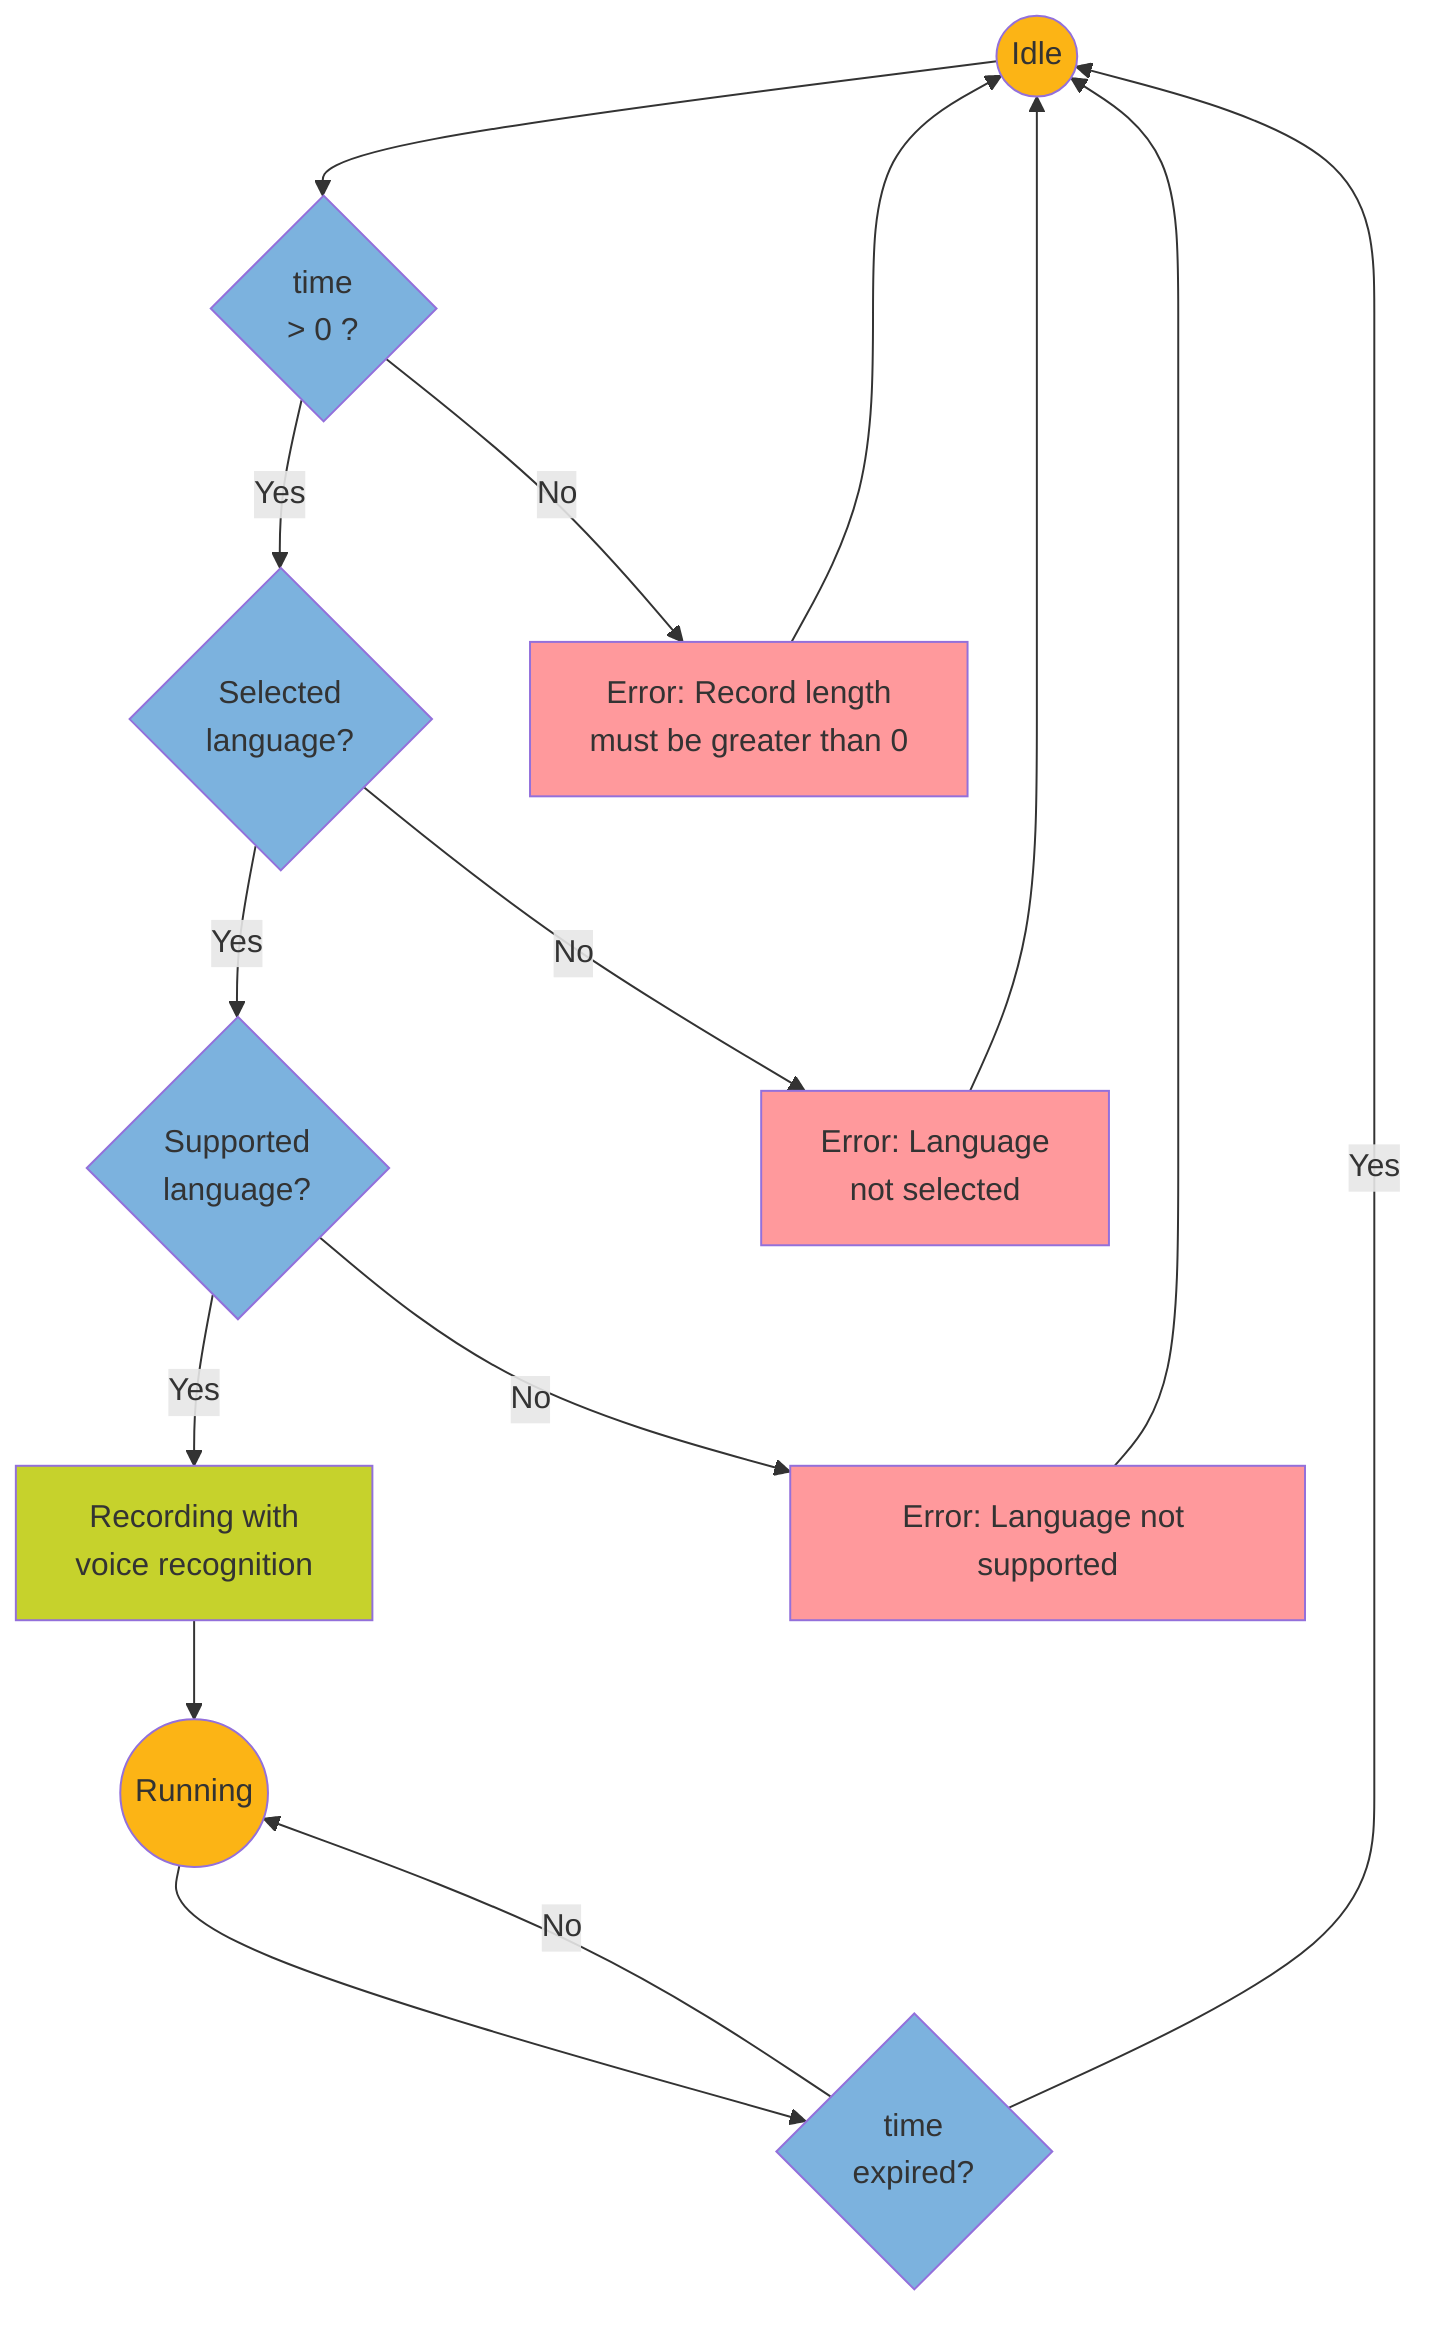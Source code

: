 flowchart TD
    classDef function fill:#c6d22c
    classDef condition fill:#7cb2de
    classDef state fill:#fcb415
    classDef error fill:#FF999C

    B((Idle)):::state --> C{time
    > 0 ?}:::condition
    C -- Yes --> E{Selected
    language?}:::condition
    C -- No --> D[Error: Record length
    must be greater than 0]:::error
    D --> B
    E -- Yes --> G{Supported
    language?}:::condition
    E -- No --> F[Error: Language
    not selected]:::error
    F -->B
    G -- Yes -->I[Recording with
    voice recognition]:::function
    G -- No -->H[Error: Language not supported]:::error
    H --> B
    I --> J((Running)):::state
    J -->K{time
    expired?}:::condition
    K -- No --> J
    K -- Yes --> B